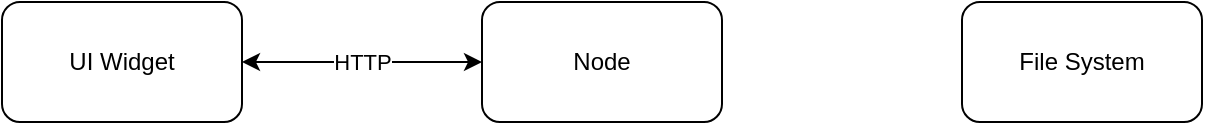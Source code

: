 <mxfile>
    <diagram id="RnvROO-fHxQEMewYnGY0" name="Page-1">
        <mxGraphModel dx="1442" dy="900" grid="1" gridSize="10" guides="1" tooltips="1" connect="1" arrows="1" fold="1" page="1" pageScale="1" pageWidth="850" pageHeight="1100" math="0" shadow="0">
            <root>
                <mxCell id="0"/>
                <mxCell id="1" parent="0"/>
                <mxCell id="2" value="UI Widget" style="rounded=1;whiteSpace=wrap;html=1;" vertex="1" parent="1">
                    <mxGeometry x="80" y="70" width="120" height="60" as="geometry"/>
                </mxCell>
                <mxCell id="3" value="Node" style="rounded=1;whiteSpace=wrap;html=1;" vertex="1" parent="1">
                    <mxGeometry x="320" y="70" width="120" height="60" as="geometry"/>
                </mxCell>
                <mxCell id="4" value="File System" style="rounded=1;whiteSpace=wrap;html=1;" vertex="1" parent="1">
                    <mxGeometry x="560" y="70" width="120" height="60" as="geometry"/>
                </mxCell>
                <mxCell id="6" value="" style="endArrow=classic;startArrow=classic;html=1;entryX=0;entryY=0.5;entryDx=0;entryDy=0;exitX=1;exitY=0.5;exitDx=0;exitDy=0;" edge="1" parent="1" source="2" target="3">
                    <mxGeometry width="50" height="50" relative="1" as="geometry">
                        <mxPoint x="400" y="480" as="sourcePoint"/>
                        <mxPoint x="450" y="430" as="targetPoint"/>
                    </mxGeometry>
                </mxCell>
                <mxCell id="7" value="HTTP" style="edgeLabel;html=1;align=center;verticalAlign=middle;resizable=0;points=[];" vertex="1" connectable="0" parent="6">
                    <mxGeometry x="-0.2" y="-3" relative="1" as="geometry">
                        <mxPoint x="12" y="-3" as="offset"/>
                    </mxGeometry>
                </mxCell>
            </root>
        </mxGraphModel>
    </diagram>
</mxfile>